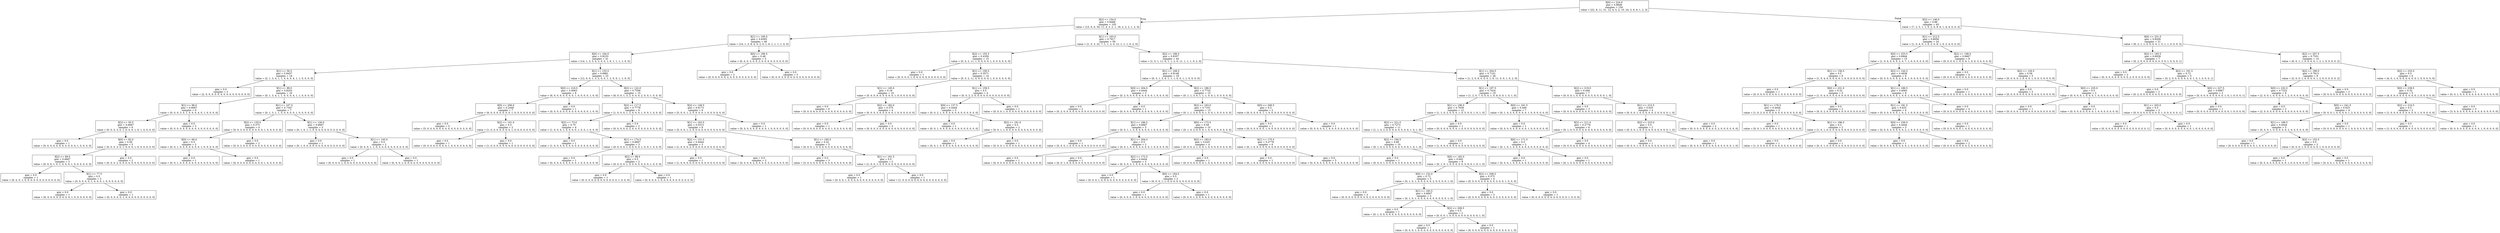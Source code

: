 digraph Tree {
node [shape=box] ;
0 [label="X[0] <= 224.0\ngini = 0.8849\nsamples = 150\nvalue = [22, 8, 11, 31, 12, 4, 5, 2, 10, 24, 3, 6, 6, 1, 2, 3]"] ;
1 [label="X[2] <= 154.0\ngini = 0.8468\nsamples = 105\nvalue = [15, 6, 6, 30, 11, 4, 3, 2, 1, 18, 2, 2, 2, 1, 2, 0]"] ;
0 -> 1 [labeldistance=2.5, labelangle=45, headlabel="True"] ;
2 [label="X[1] <= 195.0\ngini = 0.8393\nsamples = 46\nvalue = [14, 1, 3, 8, 4, 3, 2, 0, 1, 6, 1, 1, 1, 1, 0, 0]"] ;
1 -> 2 ;
3 [label="X[0] <= 164.0\ngini = 0.8233\nsamples = 41\nvalue = [14, 1, 3, 5, 4, 3, 0, 0, 1, 6, 1, 1, 1, 1, 0, 0]"] ;
2 -> 3 ;
4 [label="X[1] <= 56.5\ngini = 0.8457\nsamples = 18\nvalue = [2, 1, 3, 4, 1, 1, 0, 0, 0, 4, 1, 1, 0, 0, 0, 0]"] ;
3 -> 4 ;
5 [label="gini = 0.0\nsamples = 2\nvalue = [2, 0, 0, 0, 0, 0, 0, 0, 0, 0, 0, 0, 0, 0, 0, 0]"] ;
4 -> 5 ;
6 [label="X[1] <= 99.0\ngini = 0.8203\nsamples = 16\nvalue = [0, 1, 3, 4, 1, 1, 0, 0, 0, 4, 1, 1, 0, 0, 0, 0]"] ;
4 -> 6 ;
7 [label="X[1] <= 96.0\ngini = 0.6667\nsamples = 9\nvalue = [0, 0, 0, 3, 0, 1, 0, 0, 0, 4, 0, 1, 0, 0, 0, 0]"] ;
6 -> 7 ;
8 [label="X[2] <= 50.5\ngini = 0.6667\nsamples = 6\nvalue = [0, 0, 0, 3, 0, 1, 0, 0, 0, 1, 0, 1, 0, 0, 0, 0]"] ;
7 -> 8 ;
9 [label="gini = 0.0\nsamples = 1\nvalue = [0, 0, 0, 0, 0, 0, 0, 0, 0, 0, 0, 1, 0, 0, 0, 0]"] ;
8 -> 9 ;
10 [label="X[0] <= 82.0\ngini = 0.56\nsamples = 5\nvalue = [0, 0, 0, 3, 0, 1, 0, 0, 0, 1, 0, 0, 0, 0, 0, 0]"] ;
8 -> 10 ;
11 [label="X[2] <= 69.0\ngini = 0.6667\nsamples = 3\nvalue = [0, 0, 0, 1, 0, 1, 0, 0, 0, 1, 0, 0, 0, 0, 0, 0]"] ;
10 -> 11 ;
12 [label="gini = 0.0\nsamples = 1\nvalue = [0, 0, 0, 1, 0, 0, 0, 0, 0, 0, 0, 0, 0, 0, 0, 0]"] ;
11 -> 12 ;
13 [label="X[1] <= 77.5\ngini = 0.5\nsamples = 2\nvalue = [0, 0, 0, 0, 0, 1, 0, 0, 0, 1, 0, 0, 0, 0, 0, 0]"] ;
11 -> 13 ;
14 [label="gini = 0.0\nsamples = 1\nvalue = [0, 0, 0, 0, 0, 0, 0, 0, 0, 1, 0, 0, 0, 0, 0, 0]"] ;
13 -> 14 ;
15 [label="gini = 0.0\nsamples = 1\nvalue = [0, 0, 0, 0, 0, 1, 0, 0, 0, 0, 0, 0, 0, 0, 0, 0]"] ;
13 -> 15 ;
16 [label="gini = 0.0\nsamples = 2\nvalue = [0, 0, 0, 2, 0, 0, 0, 0, 0, 0, 0, 0, 0, 0, 0, 0]"] ;
10 -> 16 ;
17 [label="gini = 0.0\nsamples = 3\nvalue = [0, 0, 0, 0, 0, 0, 0, 0, 0, 3, 0, 0, 0, 0, 0, 0]"] ;
7 -> 17 ;
18 [label="X[1] <= 107.5\ngini = 0.7347\nsamples = 7\nvalue = [0, 1, 3, 1, 1, 0, 0, 0, 0, 0, 1, 0, 0, 0, 0, 0]"] ;
6 -> 18 ;
19 [label="X[2] <= 135.0\ngini = 0.375\nsamples = 4\nvalue = [0, 0, 3, 0, 0, 0, 0, 0, 0, 0, 1, 0, 0, 0, 0, 0]"] ;
18 -> 19 ;
20 [label="X[0] <= 60.0\ngini = 0.5\nsamples = 2\nvalue = [0, 0, 1, 0, 0, 0, 0, 0, 0, 0, 1, 0, 0, 0, 0, 0]"] ;
19 -> 20 ;
21 [label="gini = 0.0\nsamples = 1\nvalue = [0, 0, 1, 0, 0, 0, 0, 0, 0, 0, 0, 0, 0, 0, 0, 0]"] ;
20 -> 21 ;
22 [label="gini = 0.0\nsamples = 1\nvalue = [0, 0, 0, 0, 0, 0, 0, 0, 0, 0, 1, 0, 0, 0, 0, 0]"] ;
20 -> 22 ;
23 [label="gini = 0.0\nsamples = 2\nvalue = [0, 0, 2, 0, 0, 0, 0, 0, 0, 0, 0, 0, 0, 0, 0, 0]"] ;
19 -> 23 ;
24 [label="X[1] <= 126.0\ngini = 0.6667\nsamples = 3\nvalue = [0, 1, 0, 1, 1, 0, 0, 0, 0, 0, 0, 0, 0, 0, 0, 0]"] ;
18 -> 24 ;
25 [label="gini = 0.0\nsamples = 1\nvalue = [0, 1, 0, 0, 0, 0, 0, 0, 0, 0, 0, 0, 0, 0, 0, 0]"] ;
24 -> 25 ;
26 [label="X[1] <= 145.0\ngini = 0.5\nsamples = 2\nvalue = [0, 0, 0, 1, 1, 0, 0, 0, 0, 0, 0, 0, 0, 0, 0, 0]"] ;
24 -> 26 ;
27 [label="gini = 0.0\nsamples = 1\nvalue = [0, 0, 0, 0, 1, 0, 0, 0, 0, 0, 0, 0, 0, 0, 0, 0]"] ;
26 -> 27 ;
28 [label="gini = 0.0\nsamples = 1\nvalue = [0, 0, 0, 1, 0, 0, 0, 0, 0, 0, 0, 0, 0, 0, 0, 0]"] ;
26 -> 28 ;
29 [label="X[1] <= 153.5\ngini = 0.6881\nsamples = 23\nvalue = [12, 0, 0, 1, 3, 2, 0, 0, 1, 2, 0, 0, 1, 1, 0, 0]"] ;
3 -> 29 ;
30 [label="X[0] <= 218.5\ngini = 0.4063\nsamples = 8\nvalue = [6, 0, 0, 0, 0, 0, 0, 0, 1, 0, 0, 0, 0, 1, 0, 0]"] ;
29 -> 30 ;
31 [label="X[0] <= 206.0\ngini = 0.2449\nsamples = 7\nvalue = [6, 0, 0, 0, 0, 0, 0, 0, 1, 0, 0, 0, 0, 0, 0, 0]"] ;
30 -> 31 ;
32 [label="gini = 0.0\nsamples = 5\nvalue = [5, 0, 0, 0, 0, 0, 0, 0, 0, 0, 0, 0, 0, 0, 0, 0]"] ;
31 -> 32 ;
33 [label="X[2] <= 101.0\ngini = 0.5\nsamples = 2\nvalue = [1, 0, 0, 0, 0, 0, 0, 0, 1, 0, 0, 0, 0, 0, 0, 0]"] ;
31 -> 33 ;
34 [label="gini = 0.0\nsamples = 1\nvalue = [0, 0, 0, 0, 0, 0, 0, 0, 1, 0, 0, 0, 0, 0, 0, 0]"] ;
33 -> 34 ;
35 [label="gini = 0.0\nsamples = 1\nvalue = [1, 0, 0, 0, 0, 0, 0, 0, 0, 0, 0, 0, 0, 0, 0, 0]"] ;
33 -> 35 ;
36 [label="gini = 0.0\nsamples = 1\nvalue = [0, 0, 0, 0, 0, 0, 0, 0, 0, 0, 0, 0, 0, 1, 0, 0]"] ;
30 -> 36 ;
37 [label="X[2] <= 122.0\ngini = 0.7556\nsamples = 15\nvalue = [6, 0, 0, 1, 3, 2, 0, 0, 0, 2, 0, 0, 1, 0, 0, 0]"] ;
29 -> 37 ;
38 [label="X[2] <= 117.5\ngini = 0.7778\nsamples = 6\nvalue = [1, 0, 0, 0, 1, 2, 0, 0, 0, 1, 0, 0, 1, 0, 0, 0]"] ;
37 -> 38 ;
39 [label="X[2] <= 73.0\ngini = 0.75\nsamples = 4\nvalue = [1, 0, 0, 0, 1, 0, 0, 0, 0, 1, 0, 0, 1, 0, 0, 0]"] ;
38 -> 39 ;
40 [label="gini = 0.0\nsamples = 1\nvalue = [1, 0, 0, 0, 0, 0, 0, 0, 0, 0, 0, 0, 0, 0, 0, 0]"] ;
39 -> 40 ;
41 [label="X[1] <= 174.5\ngini = 0.6667\nsamples = 3\nvalue = [0, 0, 0, 0, 1, 0, 0, 0, 0, 1, 0, 0, 1, 0, 0, 0]"] ;
39 -> 41 ;
42 [label="gini = 0.0\nsamples = 1\nvalue = [0, 0, 0, 0, 0, 0, 0, 0, 0, 1, 0, 0, 0, 0, 0, 0]"] ;
41 -> 42 ;
43 [label="X[2] <= 98.5\ngini = 0.5\nsamples = 2\nvalue = [0, 0, 0, 0, 1, 0, 0, 0, 0, 0, 0, 0, 1, 0, 0, 0]"] ;
41 -> 43 ;
44 [label="gini = 0.0\nsamples = 1\nvalue = [0, 0, 0, 0, 0, 0, 0, 0, 0, 0, 0, 0, 1, 0, 0, 0]"] ;
43 -> 44 ;
45 [label="gini = 0.0\nsamples = 1\nvalue = [0, 0, 0, 0, 1, 0, 0, 0, 0, 0, 0, 0, 0, 0, 0, 0]"] ;
43 -> 45 ;
46 [label="gini = 0.0\nsamples = 2\nvalue = [0, 0, 0, 0, 0, 2, 0, 0, 0, 0, 0, 0, 0, 0, 0, 0]"] ;
38 -> 46 ;
47 [label="X[2] <= 149.5\ngini = 0.6173\nsamples = 9\nvalue = [5, 0, 0, 1, 2, 0, 0, 0, 0, 1, 0, 0, 0, 0, 0, 0]"] ;
37 -> 47 ;
48 [label="X[1] <= 163.5\ngini = 0.5313\nsamples = 8\nvalue = [5, 0, 0, 1, 2, 0, 0, 0, 0, 0, 0, 0, 0, 0, 0, 0]"] ;
47 -> 48 ;
49 [label="X[2] <= 131.5\ngini = 0.4444\nsamples = 3\nvalue = [1, 0, 0, 0, 2, 0, 0, 0, 0, 0, 0, 0, 0, 0, 0, 0]"] ;
48 -> 49 ;
50 [label="gini = 0.0\nsamples = 1\nvalue = [1, 0, 0, 0, 0, 0, 0, 0, 0, 0, 0, 0, 0, 0, 0, 0]"] ;
49 -> 50 ;
51 [label="gini = 0.0\nsamples = 2\nvalue = [0, 0, 0, 0, 2, 0, 0, 0, 0, 0, 0, 0, 0, 0, 0, 0]"] ;
49 -> 51 ;
52 [label="X[1] <= 185.5\ngini = 0.32\nsamples = 5\nvalue = [4, 0, 0, 1, 0, 0, 0, 0, 0, 0, 0, 0, 0, 0, 0, 0]"] ;
48 -> 52 ;
53 [label="gini = 0.0\nsamples = 3\nvalue = [3, 0, 0, 0, 0, 0, 0, 0, 0, 0, 0, 0, 0, 0, 0, 0]"] ;
52 -> 53 ;
54 [label="X[1] <= 191.5\ngini = 0.5\nsamples = 2\nvalue = [1, 0, 0, 1, 0, 0, 0, 0, 0, 0, 0, 0, 0, 0, 0, 0]"] ;
52 -> 54 ;
55 [label="gini = 0.0\nsamples = 1\nvalue = [0, 0, 0, 1, 0, 0, 0, 0, 0, 0, 0, 0, 0, 0, 0, 0]"] ;
54 -> 55 ;
56 [label="gini = 0.0\nsamples = 1\nvalue = [1, 0, 0, 0, 0, 0, 0, 0, 0, 0, 0, 0, 0, 0, 0, 0]"] ;
54 -> 56 ;
57 [label="gini = 0.0\nsamples = 1\nvalue = [0, 0, 0, 0, 0, 0, 0, 0, 0, 1, 0, 0, 0, 0, 0, 0]"] ;
47 -> 57 ;
58 [label="X[0] <= 186.5\ngini = 0.48\nsamples = 5\nvalue = [0, 0, 0, 3, 0, 0, 2, 0, 0, 0, 0, 0, 0, 0, 0, 0]"] ;
2 -> 58 ;
59 [label="gini = 0.0\nsamples = 2\nvalue = [0, 0, 0, 0, 0, 0, 2, 0, 0, 0, 0, 0, 0, 0, 0, 0]"] ;
58 -> 59 ;
60 [label="gini = 0.0\nsamples = 3\nvalue = [0, 0, 0, 3, 0, 0, 0, 0, 0, 0, 0, 0, 0, 0, 0, 0]"] ;
58 -> 60 ;
61 [label="X[1] <= 163.0\ngini = 0.7917\nsamples = 59\nvalue = [1, 5, 3, 22, 7, 1, 1, 2, 0, 12, 1, 1, 1, 0, 2, 0]"] ;
1 -> 61 ;
62 [label="X[2] <= 155.5\ngini = 0.4356\nsamples = 15\nvalue = [0, 0, 2, 11, 1, 0, 0, 0, 0, 1, 0, 0, 0, 0, 0, 0]"] ;
61 -> 62 ;
63 [label="gini = 0.0\nsamples = 1\nvalue = [0, 0, 0, 0, 1, 0, 0, 0, 0, 0, 0, 0, 0, 0, 0, 0]"] ;
62 -> 63 ;
64 [label="X[1] <= 156.5\ngini = 0.3571\nsamples = 14\nvalue = [0, 0, 2, 11, 0, 0, 0, 0, 0, 1, 0, 0, 0, 0, 0, 0]"] ;
62 -> 64 ;
65 [label="X[1] <= 145.0\ngini = 0.18\nsamples = 10\nvalue = [0, 0, 0, 9, 0, 0, 0, 0, 0, 1, 0, 0, 0, 0, 0, 0]"] ;
64 -> 65 ;
66 [label="gini = 0.0\nsamples = 6\nvalue = [0, 0, 0, 6, 0, 0, 0, 0, 0, 0, 0, 0, 0, 0, 0, 0]"] ;
65 -> 66 ;
67 [label="X[2] <= 182.0\ngini = 0.375\nsamples = 4\nvalue = [0, 0, 0, 3, 0, 0, 0, 0, 0, 1, 0, 0, 0, 0, 0, 0]"] ;
65 -> 67 ;
68 [label="gini = 0.0\nsamples = 1\nvalue = [0, 0, 0, 0, 0, 0, 0, 0, 0, 1, 0, 0, 0, 0, 0, 0]"] ;
67 -> 68 ;
69 [label="gini = 0.0\nsamples = 3\nvalue = [0, 0, 0, 3, 0, 0, 0, 0, 0, 0, 0, 0, 0, 0, 0, 0]"] ;
67 -> 69 ;
70 [label="X[1] <= 159.5\ngini = 0.5\nsamples = 4\nvalue = [0, 0, 2, 2, 0, 0, 0, 0, 0, 0, 0, 0, 0, 0, 0, 0]"] ;
64 -> 70 ;
71 [label="X[0] <= 137.5\ngini = 0.4444\nsamples = 3\nvalue = [0, 0, 2, 1, 0, 0, 0, 0, 0, 0, 0, 0, 0, 0, 0, 0]"] ;
70 -> 71 ;
72 [label="gini = 0.0\nsamples = 1\nvalue = [0, 0, 1, 0, 0, 0, 0, 0, 0, 0, 0, 0, 0, 0, 0, 0]"] ;
71 -> 72 ;
73 [label="X[2] <= 181.0\ngini = 0.5\nsamples = 2\nvalue = [0, 0, 1, 1, 0, 0, 0, 0, 0, 0, 0, 0, 0, 0, 0, 0]"] ;
71 -> 73 ;
74 [label="gini = 0.0\nsamples = 1\nvalue = [0, 0, 1, 0, 0, 0, 0, 0, 0, 0, 0, 0, 0, 0, 0, 0]"] ;
73 -> 74 ;
75 [label="gini = 0.0\nsamples = 1\nvalue = [0, 0, 0, 1, 0, 0, 0, 0, 0, 0, 0, 0, 0, 0, 0, 0]"] ;
73 -> 75 ;
76 [label="gini = 0.0\nsamples = 1\nvalue = [0, 0, 0, 1, 0, 0, 0, 0, 0, 0, 0, 0, 0, 0, 0, 0]"] ;
70 -> 76 ;
77 [label="X[2] <= 189.5\ngini = 0.8357\nsamples = 44\nvalue = [1, 5, 1, 11, 6, 1, 1, 2, 0, 11, 1, 1, 1, 0, 2, 0]"] ;
61 -> 77 ;
78 [label="X[1] <= 168.5\ngini = 0.8148\nsamples = 18\nvalue = [0, 3, 1, 3, 6, 1, 1, 1, 0, 0, 1, 1, 0, 0, 0, 0]"] ;
77 -> 78 ;
79 [label="X[0] <= 204.5\ngini = 0.4444\nsamples = 3\nvalue = [0, 2, 0, 0, 0, 0, 0, 0, 0, 0, 0, 1, 0, 0, 0, 0]"] ;
78 -> 79 ;
80 [label="gini = 0.0\nsamples = 2\nvalue = [0, 2, 0, 0, 0, 0, 0, 0, 0, 0, 0, 0, 0, 0, 0, 0]"] ;
79 -> 80 ;
81 [label="gini = 0.0\nsamples = 1\nvalue = [0, 0, 0, 0, 0, 0, 0, 0, 0, 0, 0, 1, 0, 0, 0, 0]"] ;
79 -> 81 ;
82 [label="X[2] <= 186.5\ngini = 0.7733\nsamples = 15\nvalue = [0, 1, 1, 3, 6, 1, 1, 1, 0, 0, 1, 0, 0, 0, 0, 0]"] ;
78 -> 82 ;
83 [label="X[2] <= 163.0\ngini = 0.7101\nsamples = 13\nvalue = [0, 1, 1, 3, 6, 0, 0, 1, 0, 0, 1, 0, 0, 0, 0, 0]"] ;
82 -> 83 ;
84 [label="X[1] <= 186.5\ngini = 0.6667\nsamples = 3\nvalue = [0, 0, 1, 1, 0, 0, 0, 0, 0, 0, 1, 0, 0, 0, 0, 0]"] ;
83 -> 84 ;
85 [label="gini = 0.0\nsamples = 1\nvalue = [0, 0, 0, 1, 0, 0, 0, 0, 0, 0, 0, 0, 0, 0, 0, 0]"] ;
84 -> 85 ;
86 [label="X[1] <= 204.5\ngini = 0.5\nsamples = 2\nvalue = [0, 0, 1, 0, 0, 0, 0, 0, 0, 0, 1, 0, 0, 0, 0, 0]"] ;
84 -> 86 ;
87 [label="gini = 0.0\nsamples = 1\nvalue = [0, 0, 0, 0, 0, 0, 0, 0, 0, 0, 1, 0, 0, 0, 0, 0]"] ;
86 -> 87 ;
88 [label="gini = 0.0\nsamples = 1\nvalue = [0, 0, 1, 0, 0, 0, 0, 0, 0, 0, 0, 0, 0, 0, 0, 0]"] ;
86 -> 88 ;
89 [label="X[0] <= 173.5\ngini = 0.58\nsamples = 10\nvalue = [0, 1, 0, 2, 6, 0, 0, 1, 0, 0, 0, 0, 0, 0, 0, 0]"] ;
83 -> 89 ;
90 [label="X[2] <= 183.0\ngini = 0.625\nsamples = 4\nvalue = [0, 0, 0, 2, 1, 0, 0, 1, 0, 0, 0, 0, 0, 0, 0, 0]"] ;
89 -> 90 ;
91 [label="X[2] <= 172.5\ngini = 0.4444\nsamples = 3\nvalue = [0, 0, 0, 2, 1, 0, 0, 0, 0, 0, 0, 0, 0, 0, 0, 0]"] ;
90 -> 91 ;
92 [label="gini = 0.0\nsamples = 1\nvalue = [0, 0, 0, 1, 0, 0, 0, 0, 0, 0, 0, 0, 0, 0, 0, 0]"] ;
91 -> 92 ;
93 [label="X[0] <= 164.5\ngini = 0.5\nsamples = 2\nvalue = [0, 0, 0, 1, 1, 0, 0, 0, 0, 0, 0, 0, 0, 0, 0, 0]"] ;
91 -> 93 ;
94 [label="gini = 0.0\nsamples = 1\nvalue = [0, 0, 0, 0, 1, 0, 0, 0, 0, 0, 0, 0, 0, 0, 0, 0]"] ;
93 -> 94 ;
95 [label="gini = 0.0\nsamples = 1\nvalue = [0, 0, 0, 1, 0, 0, 0, 0, 0, 0, 0, 0, 0, 0, 0, 0]"] ;
93 -> 95 ;
96 [label="gini = 0.0\nsamples = 1\nvalue = [0, 0, 0, 0, 0, 0, 0, 1, 0, 0, 0, 0, 0, 0, 0, 0]"] ;
90 -> 96 ;
97 [label="X[1] <= 175.5\ngini = 0.2778\nsamples = 6\nvalue = [0, 1, 0, 0, 5, 0, 0, 0, 0, 0, 0, 0, 0, 0, 0, 0]"] ;
89 -> 97 ;
98 [label="gini = 0.0\nsamples = 1\nvalue = [0, 1, 0, 0, 0, 0, 0, 0, 0, 0, 0, 0, 0, 0, 0, 0]"] ;
97 -> 98 ;
99 [label="gini = 0.0\nsamples = 5\nvalue = [0, 0, 0, 0, 5, 0, 0, 0, 0, 0, 0, 0, 0, 0, 0, 0]"] ;
97 -> 99 ;
100 [label="X[0] <= 206.5\ngini = 0.5\nsamples = 2\nvalue = [0, 0, 0, 0, 0, 1, 1, 0, 0, 0, 0, 0, 0, 0, 0, 0]"] ;
82 -> 100 ;
101 [label="gini = 0.0\nsamples = 1\nvalue = [0, 0, 0, 0, 0, 0, 1, 0, 0, 0, 0, 0, 0, 0, 0, 0]"] ;
100 -> 101 ;
102 [label="gini = 0.0\nsamples = 1\nvalue = [0, 0, 0, 0, 0, 1, 0, 0, 0, 0, 0, 0, 0, 0, 0, 0]"] ;
100 -> 102 ;
103 [label="X[1] <= 204.5\ngini = 0.7101\nsamples = 26\nvalue = [1, 2, 0, 8, 0, 0, 0, 1, 0, 11, 0, 0, 1, 0, 2, 0]"] ;
77 -> 103 ;
104 [label="X[1] <= 197.5\ngini = 0.7424\nsamples = 19\nvalue = [1, 2, 0, 7, 0, 0, 0, 1, 0, 6, 0, 0, 1, 0, 1, 0]"] ;
103 -> 104 ;
105 [label="X[1] <= 196.0\ngini = 0.7639\nsamples = 12\nvalue = [1, 1, 0, 2, 0, 0, 0, 1, 0, 5, 0, 0, 1, 0, 1, 0]"] ;
104 -> 105 ;
106 [label="X[2] <= 221.0\ngini = 0.7273\nsamples = 11\nvalue = [1, 1, 0, 2, 0, 0, 0, 0, 0, 5, 0, 0, 1, 0, 1, 0]"] ;
105 -> 106 ;
107 [label="X[2] <= 194.5\ngini = 0.68\nsamples = 10\nvalue = [0, 1, 0, 2, 0, 0, 0, 0, 0, 5, 0, 0, 1, 0, 1, 0]"] ;
106 -> 107 ;
108 [label="gini = 0.0\nsamples = 1\nvalue = [0, 0, 0, 1, 0, 0, 0, 0, 0, 0, 0, 0, 0, 0, 0, 0]"] ;
107 -> 108 ;
109 [label="X[0] <= 182.0\ngini = 0.642\nsamples = 9\nvalue = [0, 1, 0, 1, 0, 0, 0, 0, 0, 5, 0, 0, 1, 0, 1, 0]"] ;
107 -> 109 ;
110 [label="X[0] <= 152.0\ngini = 0.72\nsamples = 5\nvalue = [0, 1, 0, 1, 0, 0, 0, 0, 0, 2, 0, 0, 0, 0, 1, 0]"] ;
109 -> 110 ;
111 [label="gini = 0.0\nsamples = 2\nvalue = [0, 0, 0, 0, 0, 0, 0, 0, 0, 2, 0, 0, 0, 0, 0, 0]"] ;
110 -> 111 ;
112 [label="X[1] <= 183.5\ngini = 0.6667\nsamples = 3\nvalue = [0, 1, 0, 1, 0, 0, 0, 0, 0, 0, 0, 0, 0, 0, 1, 0]"] ;
110 -> 112 ;
113 [label="gini = 0.0\nsamples = 1\nvalue = [0, 1, 0, 0, 0, 0, 0, 0, 0, 0, 0, 0, 0, 0, 0, 0]"] ;
112 -> 113 ;
114 [label="X[2] <= 208.5\ngini = 0.5\nsamples = 2\nvalue = [0, 0, 0, 1, 0, 0, 0, 0, 0, 0, 0, 0, 0, 0, 1, 0]"] ;
112 -> 114 ;
115 [label="gini = 0.0\nsamples = 1\nvalue = [0, 0, 0, 1, 0, 0, 0, 0, 0, 0, 0, 0, 0, 0, 0, 0]"] ;
114 -> 115 ;
116 [label="gini = 0.0\nsamples = 1\nvalue = [0, 0, 0, 0, 0, 0, 0, 0, 0, 0, 0, 0, 0, 0, 1, 0]"] ;
114 -> 116 ;
117 [label="X[2] <= 208.5\ngini = 0.375\nsamples = 4\nvalue = [0, 0, 0, 0, 0, 0, 0, 0, 0, 3, 0, 0, 1, 0, 0, 0]"] ;
109 -> 117 ;
118 [label="gini = 0.0\nsamples = 3\nvalue = [0, 0, 0, 0, 0, 0, 0, 0, 0, 3, 0, 0, 0, 0, 0, 0]"] ;
117 -> 118 ;
119 [label="gini = 0.0\nsamples = 1\nvalue = [0, 0, 0, 0, 0, 0, 0, 0, 0, 0, 0, 0, 1, 0, 0, 0]"] ;
117 -> 119 ;
120 [label="gini = 0.0\nsamples = 1\nvalue = [1, 0, 0, 0, 0, 0, 0, 0, 0, 0, 0, 0, 0, 0, 0, 0]"] ;
106 -> 120 ;
121 [label="gini = 0.0\nsamples = 1\nvalue = [0, 0, 0, 0, 0, 0, 0, 1, 0, 0, 0, 0, 0, 0, 0, 0]"] ;
105 -> 121 ;
122 [label="X[0] <= 161.5\ngini = 0.449\nsamples = 7\nvalue = [0, 1, 0, 5, 0, 0, 0, 0, 0, 1, 0, 0, 0, 0, 0, 0]"] ;
104 -> 122 ;
123 [label="gini = 0.0\nsamples = 1\nvalue = [0, 0, 0, 0, 0, 0, 0, 0, 0, 1, 0, 0, 0, 0, 0, 0]"] ;
122 -> 123 ;
124 [label="X[2] <= 211.0\ngini = 0.2778\nsamples = 6\nvalue = [0, 1, 0, 5, 0, 0, 0, 0, 0, 0, 0, 0, 0, 0, 0, 0]"] ;
122 -> 124 ;
125 [label="X[0] <= 171.5\ngini = 0.5\nsamples = 2\nvalue = [0, 1, 0, 1, 0, 0, 0, 0, 0, 0, 0, 0, 0, 0, 0, 0]"] ;
124 -> 125 ;
126 [label="gini = 0.0\nsamples = 1\nvalue = [0, 0, 0, 1, 0, 0, 0, 0, 0, 0, 0, 0, 0, 0, 0, 0]"] ;
125 -> 126 ;
127 [label="gini = 0.0\nsamples = 1\nvalue = [0, 1, 0, 0, 0, 0, 0, 0, 0, 0, 0, 0, 0, 0, 0, 0]"] ;
125 -> 127 ;
128 [label="gini = 0.0\nsamples = 4\nvalue = [0, 0, 0, 4, 0, 0, 0, 0, 0, 0, 0, 0, 0, 0, 0, 0]"] ;
124 -> 128 ;
129 [label="X[2] <= 219.0\ngini = 0.449\nsamples = 7\nvalue = [0, 0, 0, 1, 0, 0, 0, 0, 0, 5, 0, 0, 0, 0, 1, 0]"] ;
103 -> 129 ;
130 [label="gini = 0.0\nsamples = 3\nvalue = [0, 0, 0, 0, 0, 0, 0, 0, 0, 3, 0, 0, 0, 0, 0, 0]"] ;
129 -> 130 ;
131 [label="X[1] <= 215.5\ngini = 0.625\nsamples = 4\nvalue = [0, 0, 0, 1, 0, 0, 0, 0, 0, 2, 0, 0, 0, 0, 1, 0]"] ;
129 -> 131 ;
132 [label="X[2] <= 223.0\ngini = 0.5\nsamples = 2\nvalue = [0, 0, 0, 1, 0, 0, 0, 0, 0, 0, 0, 0, 0, 0, 1, 0]"] ;
131 -> 132 ;
133 [label="gini = 0.0\nsamples = 1\nvalue = [0, 0, 0, 1, 0, 0, 0, 0, 0, 0, 0, 0, 0, 0, 0, 0]"] ;
132 -> 133 ;
134 [label="gini = 0.0\nsamples = 1\nvalue = [0, 0, 0, 0, 0, 0, 0, 0, 0, 0, 0, 0, 0, 0, 1, 0]"] ;
132 -> 134 ;
135 [label="gini = 0.0\nsamples = 2\nvalue = [0, 0, 0, 0, 0, 0, 0, 0, 0, 2, 0, 0, 0, 0, 0, 0]"] ;
131 -> 135 ;
136 [label="X[2] <= 146.0\ngini = 0.88\nsamples = 45\nvalue = [7, 2, 5, 1, 1, 0, 2, 0, 9, 6, 1, 4, 4, 0, 0, 3]"] ;
0 -> 136 [labeldistance=2.5, labelangle=-45, headlabel="False"] ;
137 [label="X[1] <= 212.5\ngini = 0.8056\nsamples = 24\nvalue = [1, 0, 4, 0, 1, 0, 2, 0, 8, 1, 0, 3, 4, 0, 0, 0]"] ;
136 -> 137 ;
138 [label="X[0] <= 233.5\ngini = 0.6844\nsamples = 15\nvalue = [1, 0, 4, 0, 0, 0, 2, 0, 7, 1, 0, 0, 0, 0, 0, 0]"] ;
137 -> 138 ;
139 [label="X[1] <= 156.5\ngini = 0.5\nsamples = 6\nvalue = [1, 0, 4, 0, 0, 0, 0, 0, 1, 0, 0, 0, 0, 0, 0, 0]"] ;
138 -> 139 ;
140 [label="gini = 0.0\nsamples = 1\nvalue = [0, 0, 0, 0, 0, 0, 0, 0, 1, 0, 0, 0, 0, 0, 0, 0]"] ;
139 -> 140 ;
141 [label="X[0] <= 231.0\ngini = 0.32\nsamples = 5\nvalue = [1, 0, 4, 0, 0, 0, 0, 0, 0, 0, 0, 0, 0, 0, 0, 0]"] ;
139 -> 141 ;
142 [label="X[1] <= 176.5\ngini = 0.4444\nsamples = 3\nvalue = [1, 0, 2, 0, 0, 0, 0, 0, 0, 0, 0, 0, 0, 0, 0, 0]"] ;
141 -> 142 ;
143 [label="gini = 0.0\nsamples = 1\nvalue = [0, 0, 1, 0, 0, 0, 0, 0, 0, 0, 0, 0, 0, 0, 0, 0]"] ;
142 -> 143 ;
144 [label="X[1] <= 196.5\ngini = 0.5\nsamples = 2\nvalue = [1, 0, 1, 0, 0, 0, 0, 0, 0, 0, 0, 0, 0, 0, 0, 0]"] ;
142 -> 144 ;
145 [label="gini = 0.0\nsamples = 1\nvalue = [1, 0, 0, 0, 0, 0, 0, 0, 0, 0, 0, 0, 0, 0, 0, 0]"] ;
144 -> 145 ;
146 [label="gini = 0.0\nsamples = 1\nvalue = [0, 0, 1, 0, 0, 0, 0, 0, 0, 0, 0, 0, 0, 0, 0, 0]"] ;
144 -> 146 ;
147 [label="gini = 0.0\nsamples = 2\nvalue = [0, 0, 2, 0, 0, 0, 0, 0, 0, 0, 0, 0, 0, 0, 0, 0]"] ;
141 -> 147 ;
148 [label="X[2] <= 144.5\ngini = 0.4938\nsamples = 9\nvalue = [0, 0, 0, 0, 0, 0, 2, 0, 6, 1, 0, 0, 0, 0, 0, 0]"] ;
138 -> 148 ;
149 [label="X[1] <= 186.5\ngini = 0.4063\nsamples = 8\nvalue = [0, 0, 0, 0, 0, 0, 1, 0, 6, 1, 0, 0, 0, 0, 0, 0]"] ;
148 -> 149 ;
150 [label="X[1] <= 181.5\ngini = 0.625\nsamples = 4\nvalue = [0, 0, 0, 0, 0, 0, 1, 0, 2, 1, 0, 0, 0, 0, 0, 0]"] ;
149 -> 150 ;
151 [label="X[0] <= 236.0\ngini = 0.4444\nsamples = 3\nvalue = [0, 0, 0, 0, 0, 0, 0, 0, 2, 1, 0, 0, 0, 0, 0, 0]"] ;
150 -> 151 ;
152 [label="gini = 0.0\nsamples = 1\nvalue = [0, 0, 0, 0, 0, 0, 0, 0, 0, 1, 0, 0, 0, 0, 0, 0]"] ;
151 -> 152 ;
153 [label="gini = 0.0\nsamples = 2\nvalue = [0, 0, 0, 0, 0, 0, 0, 0, 2, 0, 0, 0, 0, 0, 0, 0]"] ;
151 -> 153 ;
154 [label="gini = 0.0\nsamples = 1\nvalue = [0, 0, 0, 0, 0, 0, 1, 0, 0, 0, 0, 0, 0, 0, 0, 0]"] ;
150 -> 154 ;
155 [label="gini = 0.0\nsamples = 4\nvalue = [0, 0, 0, 0, 0, 0, 0, 0, 4, 0, 0, 0, 0, 0, 0, 0]"] ;
149 -> 155 ;
156 [label="gini = 0.0\nsamples = 1\nvalue = [0, 0, 0, 0, 0, 0, 1, 0, 0, 0, 0, 0, 0, 0, 0, 0]"] ;
148 -> 156 ;
157 [label="X[2] <= 108.0\ngini = 0.6667\nsamples = 9\nvalue = [0, 0, 0, 0, 1, 0, 0, 0, 1, 0, 0, 3, 4, 0, 0, 0]"] ;
137 -> 157 ;
158 [label="gini = 0.0\nsamples = 4\nvalue = [0, 0, 0, 0, 0, 0, 0, 0, 0, 0, 0, 0, 4, 0, 0, 0]"] ;
157 -> 158 ;
159 [label="X[2] <= 126.5\ngini = 0.56\nsamples = 5\nvalue = [0, 0, 0, 0, 1, 0, 0, 0, 1, 0, 0, 3, 0, 0, 0, 0]"] ;
157 -> 159 ;
160 [label="gini = 0.0\nsamples = 3\nvalue = [0, 0, 0, 0, 0, 0, 0, 0, 0, 0, 0, 3, 0, 0, 0, 0]"] ;
159 -> 160 ;
161 [label="X[0] <= 235.0\ngini = 0.5\nsamples = 2\nvalue = [0, 0, 0, 0, 1, 0, 0, 0, 1, 0, 0, 0, 0, 0, 0, 0]"] ;
159 -> 161 ;
162 [label="gini = 0.0\nsamples = 1\nvalue = [0, 0, 0, 0, 1, 0, 0, 0, 0, 0, 0, 0, 0, 0, 0, 0]"] ;
161 -> 162 ;
163 [label="gini = 0.0\nsamples = 1\nvalue = [0, 0, 0, 0, 0, 0, 0, 0, 1, 0, 0, 0, 0, 0, 0, 0]"] ;
161 -> 163 ;
164 [label="X[0] <= 231.0\ngini = 0.8209\nsamples = 21\nvalue = [6, 2, 1, 1, 0, 0, 0, 0, 1, 5, 1, 1, 0, 0, 0, 3]"] ;
136 -> 164 ;
165 [label="X[2] <= 183.5\ngini = 0.6939\nsamples = 7\nvalue = [0, 2, 0, 0, 0, 0, 0, 0, 0, 3, 0, 1, 0, 0, 0, 1]"] ;
164 -> 165 ;
166 [label="gini = 0.0\nsamples = 2\nvalue = [0, 0, 0, 0, 0, 0, 0, 0, 0, 2, 0, 0, 0, 0, 0, 0]"] ;
165 -> 166 ;
167 [label="X[2] <= 191.5\ngini = 0.72\nsamples = 5\nvalue = [0, 2, 0, 0, 0, 0, 0, 0, 0, 1, 0, 1, 0, 0, 0, 1]"] ;
165 -> 167 ;
168 [label="gini = 0.0\nsamples = 2\nvalue = [0, 2, 0, 0, 0, 0, 0, 0, 0, 0, 0, 0, 0, 0, 0, 0]"] ;
167 -> 168 ;
169 [label="X[0] <= 227.5\ngini = 0.6667\nsamples = 3\nvalue = [0, 0, 0, 0, 0, 0, 0, 0, 0, 1, 0, 1, 0, 0, 0, 1]"] ;
167 -> 169 ;
170 [label="X[1] <= 203.0\ngini = 0.5\nsamples = 2\nvalue = [0, 0, 0, 0, 0, 0, 0, 0, 0, 1, 0, 0, 0, 0, 0, 1]"] ;
169 -> 170 ;
171 [label="gini = 0.0\nsamples = 1\nvalue = [0, 0, 0, 0, 0, 0, 0, 0, 0, 0, 0, 0, 0, 0, 0, 1]"] ;
170 -> 171 ;
172 [label="gini = 0.0\nsamples = 1\nvalue = [0, 0, 0, 0, 0, 0, 0, 0, 0, 1, 0, 0, 0, 0, 0, 0]"] ;
170 -> 172 ;
173 [label="gini = 0.0\nsamples = 1\nvalue = [0, 0, 0, 0, 0, 0, 0, 0, 0, 0, 0, 1, 0, 0, 0, 0]"] ;
169 -> 173 ;
174 [label="X[2] <= 207.5\ngini = 0.7551\nsamples = 14\nvalue = [6, 0, 1, 1, 0, 0, 0, 0, 1, 2, 1, 0, 0, 0, 0, 2]"] ;
164 -> 174 ;
175 [label="X[2] <= 196.0\ngini = 0.7813\nsamples = 8\nvalue = [2, 0, 0, 1, 0, 0, 0, 0, 1, 2, 0, 0, 0, 0, 0, 2]"] ;
174 -> 175 ;
176 [label="X[0] <= 232.5\ngini = 0.7222\nsamples = 6\nvalue = [2, 0, 0, 1, 0, 0, 0, 0, 1, 2, 0, 0, 0, 0, 0, 0]"] ;
175 -> 176 ;
177 [label="gini = 0.0\nsamples = 2\nvalue = [2, 0, 0, 0, 0, 0, 0, 0, 0, 0, 0, 0, 0, 0, 0, 0]"] ;
176 -> 177 ;
178 [label="X[0] <= 241.0\ngini = 0.625\nsamples = 4\nvalue = [0, 0, 0, 1, 0, 0, 0, 0, 1, 2, 0, 0, 0, 0, 0, 0]"] ;
176 -> 178 ;
179 [label="X[1] <= 189.5\ngini = 0.4444\nsamples = 3\nvalue = [0, 0, 0, 1, 0, 0, 0, 0, 0, 2, 0, 0, 0, 0, 0, 0]"] ;
178 -> 179 ;
180 [label="gini = 0.0\nsamples = 1\nvalue = [0, 0, 0, 0, 0, 0, 0, 0, 0, 1, 0, 0, 0, 0, 0, 0]"] ;
179 -> 180 ;
181 [label="X[2] <= 152.5\ngini = 0.5\nsamples = 2\nvalue = [0, 0, 0, 1, 0, 0, 0, 0, 0, 1, 0, 0, 0, 0, 0, 0]"] ;
179 -> 181 ;
182 [label="gini = 0.0\nsamples = 1\nvalue = [0, 0, 0, 0, 0, 0, 0, 0, 0, 1, 0, 0, 0, 0, 0, 0]"] ;
181 -> 182 ;
183 [label="gini = 0.0\nsamples = 1\nvalue = [0, 0, 0, 1, 0, 0, 0, 0, 0, 0, 0, 0, 0, 0, 0, 0]"] ;
181 -> 183 ;
184 [label="gini = 0.0\nsamples = 1\nvalue = [0, 0, 0, 0, 0, 0, 0, 0, 1, 0, 0, 0, 0, 0, 0, 0]"] ;
178 -> 184 ;
185 [label="gini = 0.0\nsamples = 2\nvalue = [0, 0, 0, 0, 0, 0, 0, 0, 0, 0, 0, 0, 0, 0, 0, 2]"] ;
175 -> 185 ;
186 [label="X[2] <= 233.5\ngini = 0.5\nsamples = 6\nvalue = [4, 0, 1, 0, 0, 0, 0, 0, 0, 0, 1, 0, 0, 0, 0, 0]"] ;
174 -> 186 ;
187 [label="X[0] <= 238.5\ngini = 0.32\nsamples = 5\nvalue = [4, 0, 0, 0, 0, 0, 0, 0, 0, 0, 1, 0, 0, 0, 0, 0]"] ;
186 -> 187 ;
188 [label="X[2] <= 216.5\ngini = 0.5\nsamples = 2\nvalue = [1, 0, 0, 0, 0, 0, 0, 0, 0, 0, 1, 0, 0, 0, 0, 0]"] ;
187 -> 188 ;
189 [label="gini = 0.0\nsamples = 1\nvalue = [1, 0, 0, 0, 0, 0, 0, 0, 0, 0, 0, 0, 0, 0, 0, 0]"] ;
188 -> 189 ;
190 [label="gini = 0.0\nsamples = 1\nvalue = [0, 0, 0, 0, 0, 0, 0, 0, 0, 0, 1, 0, 0, 0, 0, 0]"] ;
188 -> 190 ;
191 [label="gini = 0.0\nsamples = 3\nvalue = [3, 0, 0, 0, 0, 0, 0, 0, 0, 0, 0, 0, 0, 0, 0, 0]"] ;
187 -> 191 ;
192 [label="gini = 0.0\nsamples = 1\nvalue = [0, 0, 1, 0, 0, 0, 0, 0, 0, 0, 0, 0, 0, 0, 0, 0]"] ;
186 -> 192 ;
}